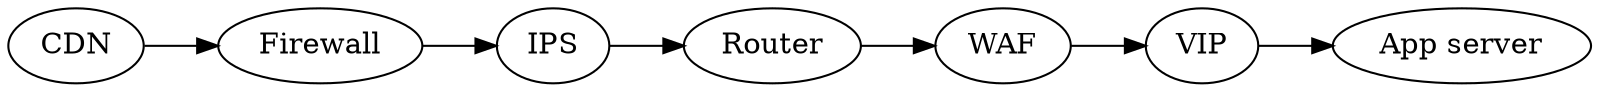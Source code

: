 digraph G {
  rankdir="LR"

  cdn [label="CDN"]
  firewall [label="Firewall"]
  ips [label="IPS"]
  router [label="Router"]
  waf [label="WAF"]
  alb [label="VIP"]
  app [label="App server"]

  cdn -> firewall
  firewall -> ips
  ips -> router
  router -> waf
  waf -> alb
  alb -> app
}

